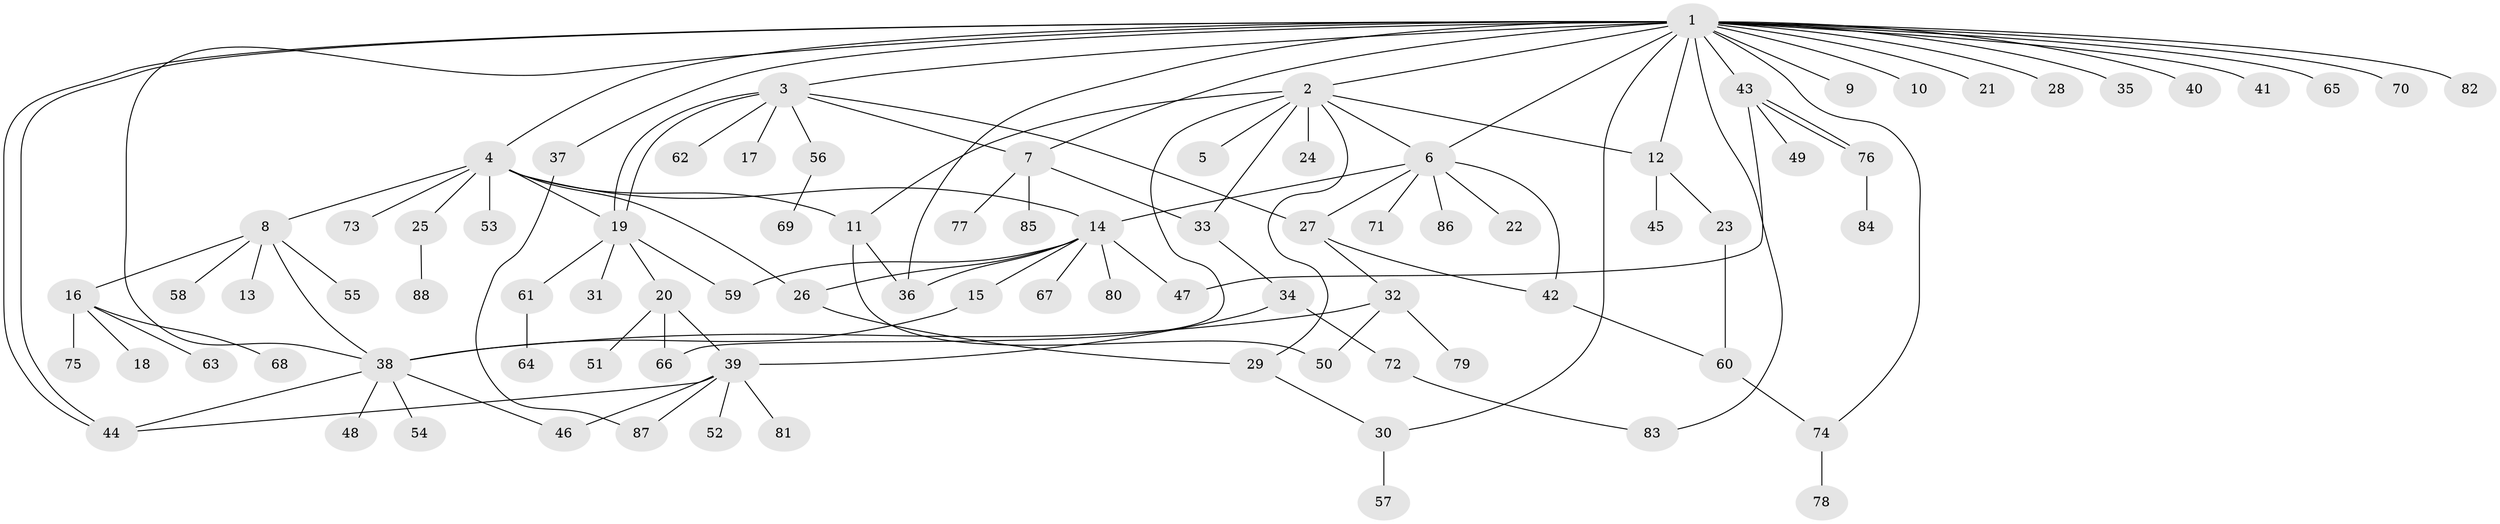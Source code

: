 // coarse degree distribution, {22: 0.018867924528301886, 5: 0.03773584905660377, 6: 0.09433962264150944, 8: 0.018867924528301886, 14: 0.018867924528301886, 4: 0.07547169811320754, 1: 0.5283018867924528, 3: 0.1509433962264151, 2: 0.05660377358490566}
// Generated by graph-tools (version 1.1) at 2025/50/03/04/25 22:50:09]
// undirected, 88 vertices, 119 edges
graph export_dot {
  node [color=gray90,style=filled];
  1;
  2;
  3;
  4;
  5;
  6;
  7;
  8;
  9;
  10;
  11;
  12;
  13;
  14;
  15;
  16;
  17;
  18;
  19;
  20;
  21;
  22;
  23;
  24;
  25;
  26;
  27;
  28;
  29;
  30;
  31;
  32;
  33;
  34;
  35;
  36;
  37;
  38;
  39;
  40;
  41;
  42;
  43;
  44;
  45;
  46;
  47;
  48;
  49;
  50;
  51;
  52;
  53;
  54;
  55;
  56;
  57;
  58;
  59;
  60;
  61;
  62;
  63;
  64;
  65;
  66;
  67;
  68;
  69;
  70;
  71;
  72;
  73;
  74;
  75;
  76;
  77;
  78;
  79;
  80;
  81;
  82;
  83;
  84;
  85;
  86;
  87;
  88;
  1 -- 2;
  1 -- 3;
  1 -- 4;
  1 -- 6;
  1 -- 7;
  1 -- 9;
  1 -- 10;
  1 -- 12;
  1 -- 21;
  1 -- 28;
  1 -- 30;
  1 -- 35;
  1 -- 36;
  1 -- 37;
  1 -- 38;
  1 -- 40;
  1 -- 41;
  1 -- 43;
  1 -- 44;
  1 -- 44;
  1 -- 65;
  1 -- 70;
  1 -- 74;
  1 -- 82;
  1 -- 83;
  2 -- 5;
  2 -- 6;
  2 -- 11;
  2 -- 12;
  2 -- 24;
  2 -- 29;
  2 -- 33;
  2 -- 66;
  3 -- 7;
  3 -- 17;
  3 -- 19;
  3 -- 19;
  3 -- 27;
  3 -- 56;
  3 -- 62;
  4 -- 8;
  4 -- 11;
  4 -- 14;
  4 -- 19;
  4 -- 25;
  4 -- 26;
  4 -- 53;
  4 -- 73;
  6 -- 14;
  6 -- 22;
  6 -- 27;
  6 -- 42;
  6 -- 71;
  6 -- 86;
  7 -- 33;
  7 -- 77;
  7 -- 85;
  8 -- 13;
  8 -- 16;
  8 -- 38;
  8 -- 55;
  8 -- 58;
  11 -- 36;
  11 -- 50;
  12 -- 23;
  12 -- 45;
  14 -- 15;
  14 -- 26;
  14 -- 36;
  14 -- 47;
  14 -- 59;
  14 -- 67;
  14 -- 80;
  15 -- 38;
  16 -- 18;
  16 -- 63;
  16 -- 68;
  16 -- 75;
  19 -- 20;
  19 -- 31;
  19 -- 59;
  19 -- 61;
  20 -- 39;
  20 -- 51;
  20 -- 66;
  23 -- 60;
  25 -- 88;
  26 -- 29;
  27 -- 32;
  27 -- 42;
  29 -- 30;
  30 -- 57;
  32 -- 38;
  32 -- 50;
  32 -- 79;
  33 -- 34;
  34 -- 39;
  34 -- 72;
  37 -- 87;
  38 -- 44;
  38 -- 46;
  38 -- 48;
  38 -- 54;
  39 -- 44;
  39 -- 46;
  39 -- 52;
  39 -- 81;
  39 -- 87;
  42 -- 60;
  43 -- 47;
  43 -- 49;
  43 -- 76;
  43 -- 76;
  56 -- 69;
  60 -- 74;
  61 -- 64;
  72 -- 83;
  74 -- 78;
  76 -- 84;
}
